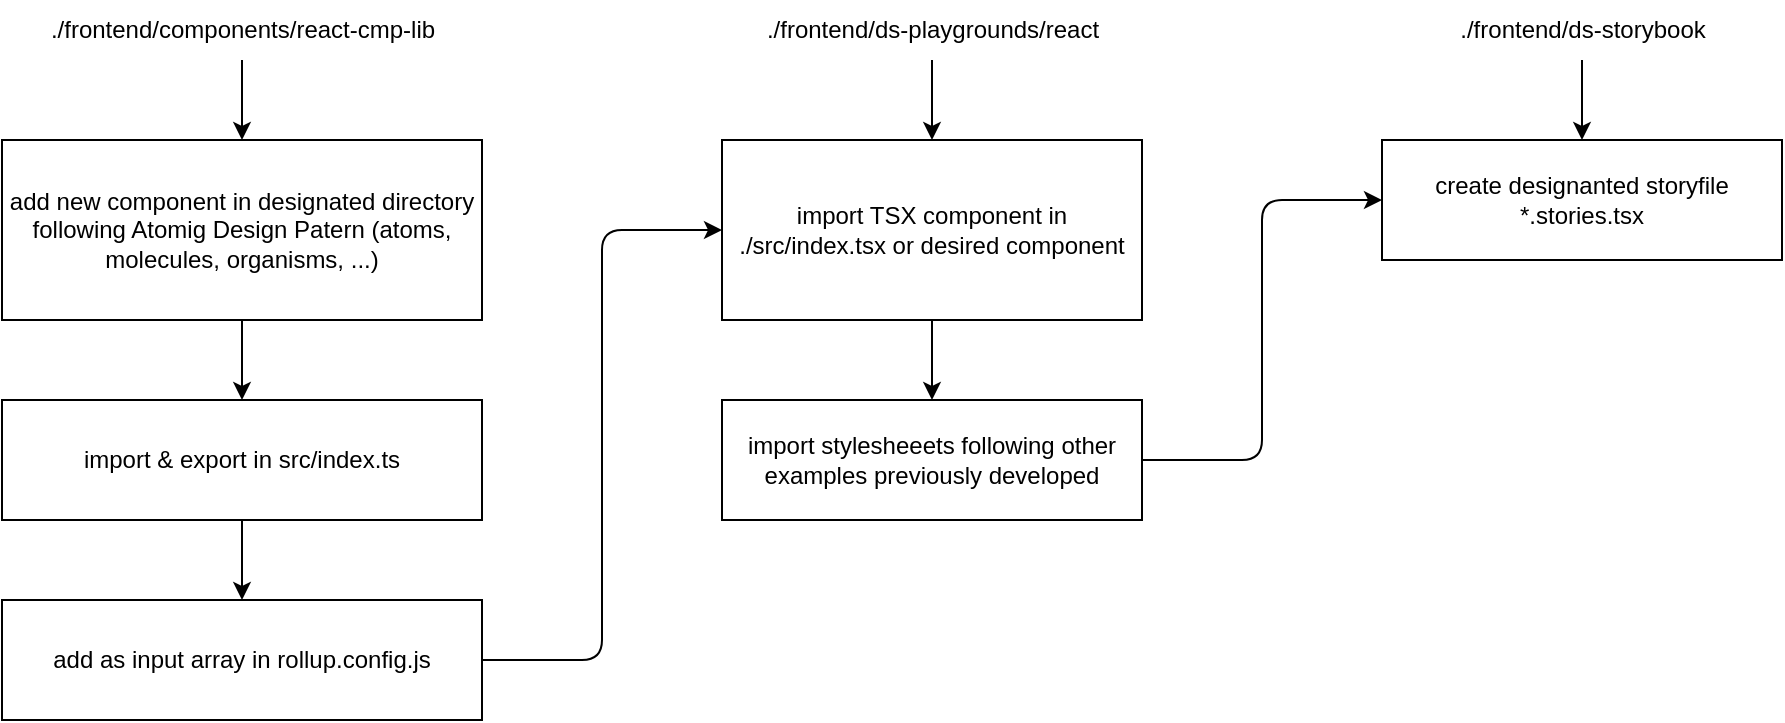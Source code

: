 <mxfile>
    <diagram id="fZcyAI2JWyVYEU7Rd2qn" name="Page-1">
        <mxGraphModel dx="1104" dy="599" grid="1" gridSize="10" guides="1" tooltips="1" connect="1" arrows="1" fold="1" page="1" pageScale="1" pageWidth="1169" pageHeight="827" math="0" shadow="0">
            <root>
                <mxCell id="0"/>
                <mxCell id="1" parent="0"/>
                <mxCell id="8" style="edgeStyle=none;html=1;" edge="1" parent="1" source="3" target="4">
                    <mxGeometry relative="1" as="geometry"/>
                </mxCell>
                <mxCell id="3" value="./frontend/components/react-cmp-lib" style="text;html=1;align=center;verticalAlign=middle;resizable=0;points=[];autosize=1;strokeColor=none;fillColor=none;" vertex="1" parent="1">
                    <mxGeometry x="130" y="280" width="220" height="30" as="geometry"/>
                </mxCell>
                <mxCell id="9" style="edgeStyle=none;html=1;entryX=0.5;entryY=0;entryDx=0;entryDy=0;" edge="1" parent="1" source="4" target="6">
                    <mxGeometry relative="1" as="geometry"/>
                </mxCell>
                <mxCell id="4" value="add new component in designated directory following Atomig Design Patern (atoms, molecules, organisms, ...)" style="whiteSpace=wrap;html=1;" vertex="1" parent="1">
                    <mxGeometry x="120" y="350" width="240" height="90" as="geometry"/>
                </mxCell>
                <mxCell id="10" style="edgeStyle=none;html=1;" edge="1" parent="1" source="6" target="7">
                    <mxGeometry relative="1" as="geometry"/>
                </mxCell>
                <mxCell id="6" value="import &amp;amp; export in src/index.ts" style="whiteSpace=wrap;html=1;" vertex="1" parent="1">
                    <mxGeometry x="120" y="480" width="240" height="60" as="geometry"/>
                </mxCell>
                <mxCell id="13" style="edgeStyle=orthogonalEdgeStyle;html=1;entryX=0;entryY=0.5;entryDx=0;entryDy=0;" edge="1" parent="1" source="7" target="12">
                    <mxGeometry relative="1" as="geometry"/>
                </mxCell>
                <mxCell id="7" value="add as input array in rollup.config.js" style="whiteSpace=wrap;html=1;" vertex="1" parent="1">
                    <mxGeometry x="120" y="580" width="240" height="60" as="geometry"/>
                </mxCell>
                <mxCell id="16" style="edgeStyle=orthogonalEdgeStyle;html=1;" edge="1" parent="1" source="11" target="12">
                    <mxGeometry relative="1" as="geometry"/>
                </mxCell>
                <mxCell id="11" value="./frontend/ds-playgrounds/react" style="text;html=1;align=center;verticalAlign=middle;resizable=0;points=[];autosize=1;strokeColor=none;fillColor=none;" vertex="1" parent="1">
                    <mxGeometry x="490" y="280" width="190" height="30" as="geometry"/>
                </mxCell>
                <mxCell id="15" style="edgeStyle=orthogonalEdgeStyle;html=1;" edge="1" parent="1" source="12" target="14">
                    <mxGeometry relative="1" as="geometry"/>
                </mxCell>
                <mxCell id="12" value="import TSX component in ./src/index.tsx or desired component" style="whiteSpace=wrap;html=1;" vertex="1" parent="1">
                    <mxGeometry x="480" y="350" width="210" height="90" as="geometry"/>
                </mxCell>
                <mxCell id="19" style="edgeStyle=orthogonalEdgeStyle;html=1;entryX=0;entryY=0.5;entryDx=0;entryDy=0;" edge="1" parent="1" source="14" target="18">
                    <mxGeometry relative="1" as="geometry"/>
                </mxCell>
                <mxCell id="14" value="import stylesheeets following other examples previously developed" style="whiteSpace=wrap;html=1;" vertex="1" parent="1">
                    <mxGeometry x="480" y="480" width="210" height="60" as="geometry"/>
                </mxCell>
                <mxCell id="20" style="edgeStyle=orthogonalEdgeStyle;html=1;" edge="1" parent="1" source="17" target="18">
                    <mxGeometry relative="1" as="geometry"/>
                </mxCell>
                <mxCell id="17" value="./frontend/ds-storybook" style="text;html=1;align=center;verticalAlign=middle;resizable=0;points=[];autosize=1;strokeColor=none;fillColor=none;" vertex="1" parent="1">
                    <mxGeometry x="835" y="280" width="150" height="30" as="geometry"/>
                </mxCell>
                <mxCell id="18" value="create designanted storyfile *.stories.tsx" style="whiteSpace=wrap;html=1;" vertex="1" parent="1">
                    <mxGeometry x="810" y="350" width="200" height="60" as="geometry"/>
                </mxCell>
            </root>
        </mxGraphModel>
    </diagram>
</mxfile>